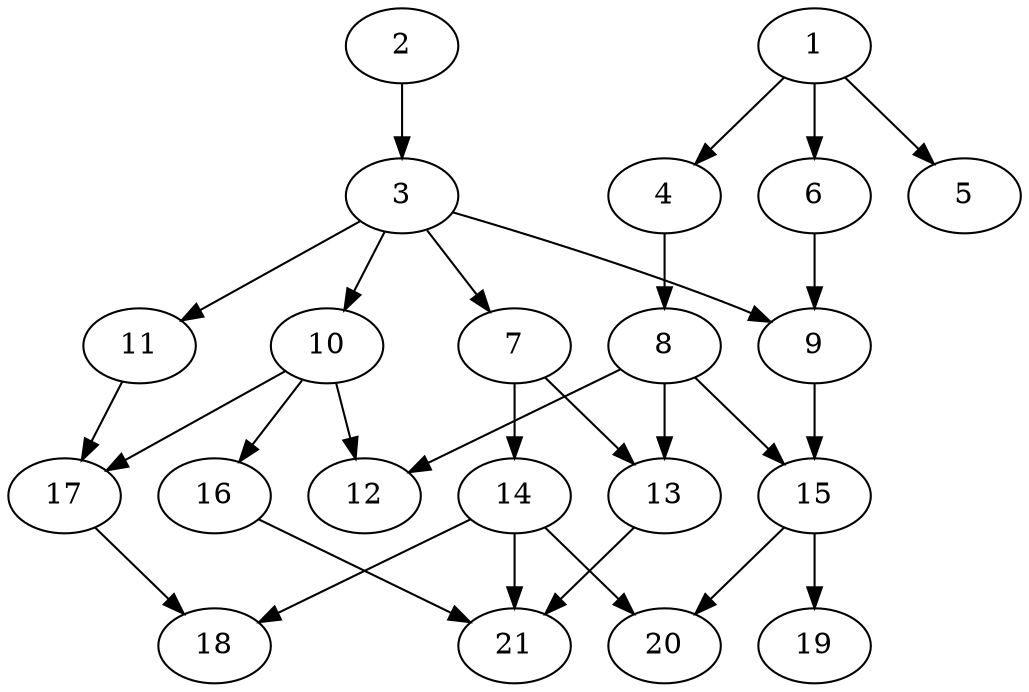 // DAG (tier=2-normal, mode=compute, n=21, ccr=0.376, fat=0.526, density=0.464, regular=0.479, jump=0.147, mindata=524288, maxdata=8388608)
// DAG automatically generated by daggen at Sun Aug 24 16:33:33 2025
// /home/ermia/Project/Environments/daggen/bin/daggen --dot --ccr 0.376 --fat 0.526 --regular 0.479 --density 0.464 --jump 0.147 --mindata 524288 --maxdata 8388608 -n 21 
digraph G {
  1 [size="2461673729135160", alpha="0.04", expect_size="1230836864567580"]
  1 -> 4 [size ="197158326239232"]
  1 -> 5 [size ="197158326239232"]
  1 -> 6 [size ="197158326239232"]
  2 [size="4210615350833298", alpha="0.01", expect_size="2105307675416649"]
  2 -> 3 [size ="210134840115200"]
  3 [size="2159503718038878", alpha="0.12", expect_size="1079751859019439"]
  3 -> 7 [size ="85738360143872"]
  3 -> 9 [size ="85738360143872"]
  3 -> 10 [size ="85738360143872"]
  3 -> 11 [size ="85738360143872"]
  4 [size="190899205294583185408", alpha="0.19", expect_size="95449602647291592704"]
  4 -> 8 [size ="265232089874432"]
  5 [size="29675135476826480", alpha="0.12", expect_size="14837567738413240"]
  6 [size="4147331026089148416", alpha="0.18", expect_size="2073665513044574208"]
  6 -> 9 [size ="20650748018688"]
  7 [size="5695153536408080", alpha="0.11", expect_size="2847576768204040"]
  7 -> 13 [size ="4169347891200"]
  7 -> 14 [size ="4169347891200"]
  8 [size="41095055615721472000", alpha="0.19", expect_size="20547527807860736000"]
  8 -> 12 [size ="95268582195200"]
  8 -> 13 [size ="95268582195200"]
  8 -> 15 [size ="95268582195200"]
  9 [size="5598183750836944896", alpha="0.15", expect_size="2799091875418472448"]
  9 -> 15 [size ="25222497435648"]
  10 [size="16430324189401060", alpha="0.03", expect_size="8215162094700530"]
  10 -> 12 [size ="351371811356672"]
  10 -> 16 [size ="351371811356672"]
  10 -> 17 [size ="351371811356672"]
  11 [size="10085627427705918", alpha="0.13", expect_size="5042813713852959"]
  11 -> 17 [size ="561850978664448"]
  12 [size="15093224326874444", alpha="0.11", expect_size="7546612163437222"]
  13 [size="414621571830180216832", alpha="0.00", expect_size="207310785915090108416"]
  13 -> 21 [size ="444827112046592"]
  14 [size="30795684291064889344", alpha="0.07", expect_size="15397842145532444672"]
  14 -> 18 [size ="78598916538368"]
  14 -> 20 [size ="78598916538368"]
  14 -> 21 [size ="78598916538368"]
  15 [size="175548058981224", alpha="0.08", expect_size="87774029490612"]
  15 -> 19 [size ="2744618319872"]
  15 -> 20 [size ="2744618319872"]
  16 [size="229494680914264", alpha="0.05", expect_size="114747340457132"]
  16 -> 21 [size ="10410228973568"]
  17 [size="329785836931752394752", alpha="0.12", expect_size="164892918465876197376"]
  17 -> 18 [size ="381866288873472"]
  18 [size="3266668211340312576", alpha="0.02", expect_size="1633334105670156288"]
  19 [size="773302469044506112", alpha="0.12", expect_size="386651234522253056"]
  20 [size="146936420410216992", alpha="0.06", expect_size="73468210205108496"]
  21 [size="5312759635829860", alpha="0.18", expect_size="2656379817914930"]
}